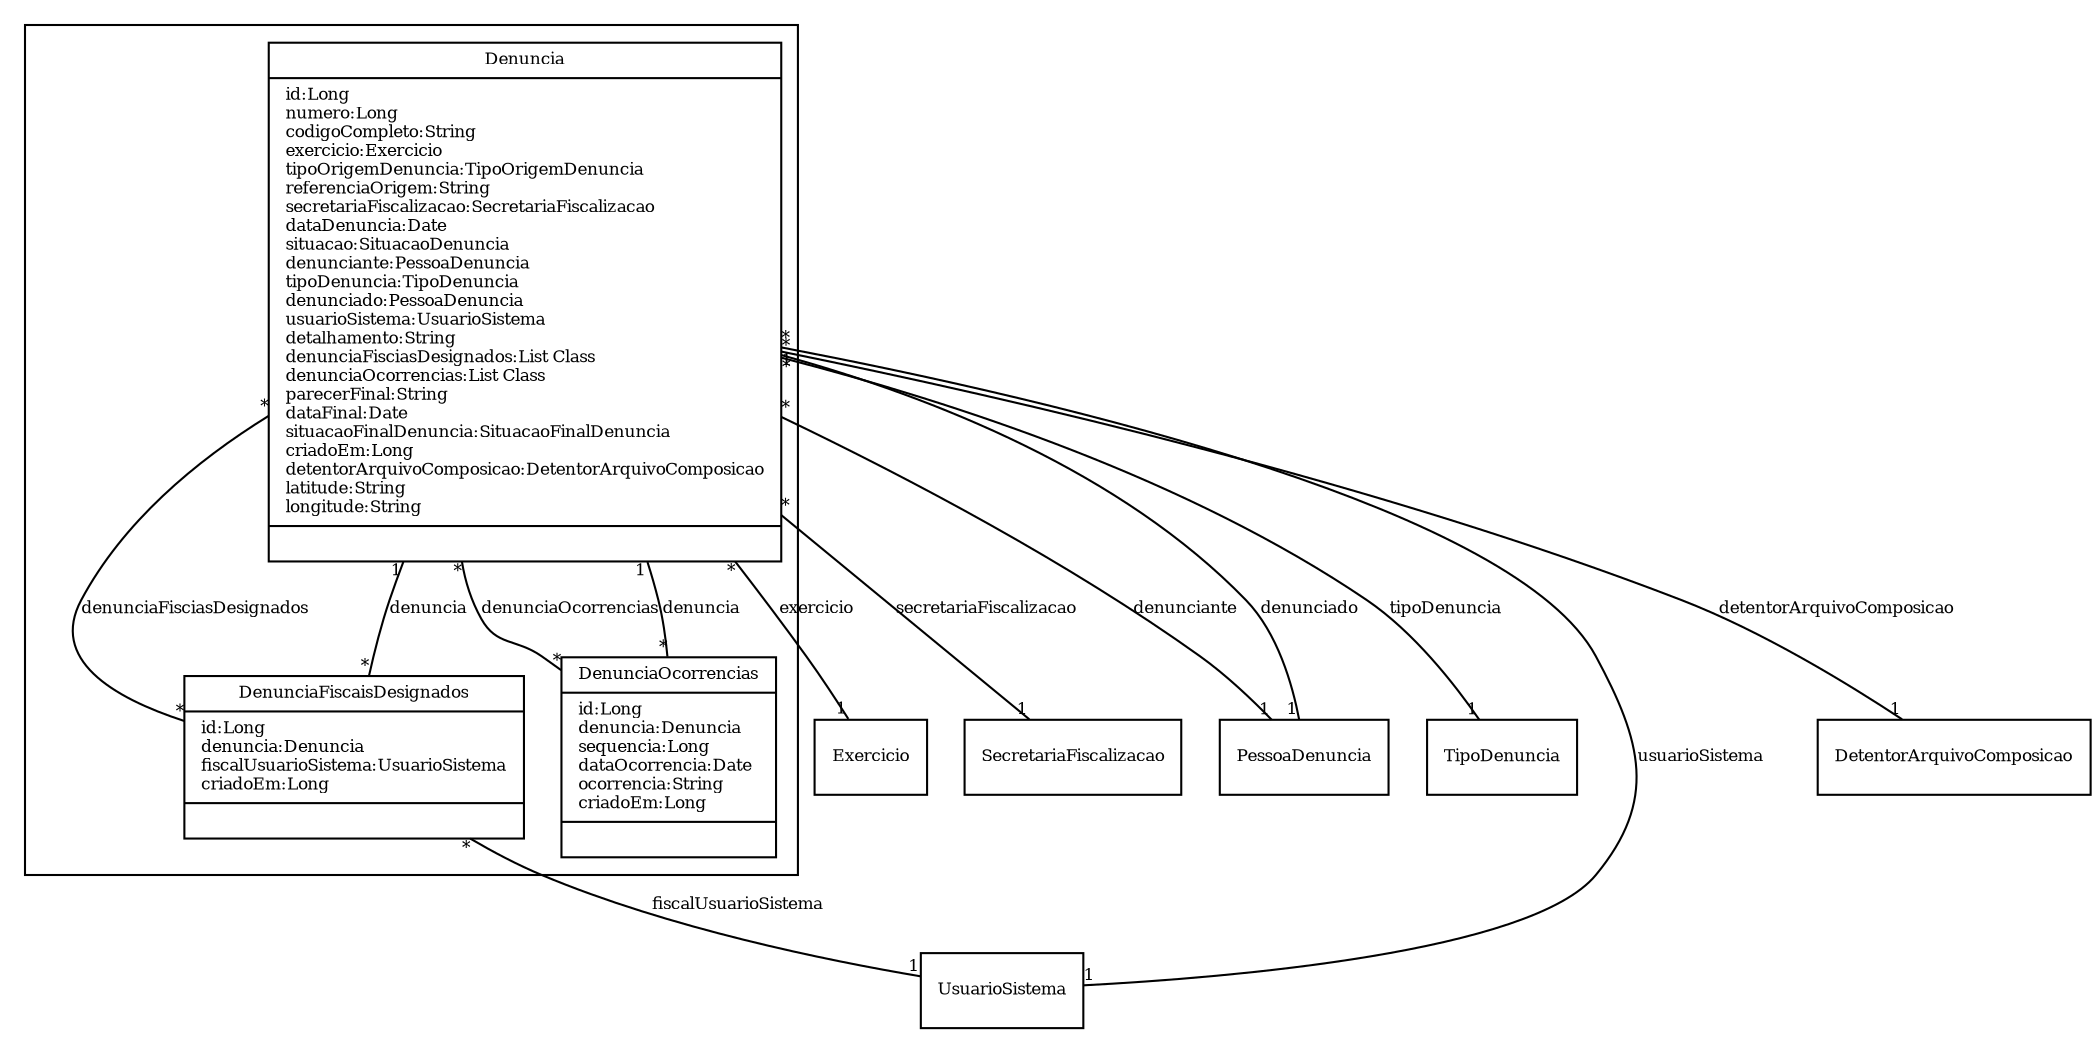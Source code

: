 digraph G{
fontname = "Times-Roman"
fontsize = 8

node [
        fontname = "Times-Roman"
        fontsize = 8
        shape = "record"
]

edge [
        fontname = "Times-Roman"
        fontsize = 8
]

subgraph clusterDENUNCIA
{
Denuncia [label = "{Denuncia|id:Long\lnumero:Long\lcodigoCompleto:String\lexercicio:Exercicio\ltipoOrigemDenuncia:TipoOrigemDenuncia\lreferenciaOrigem:String\lsecretariaFiscalizacao:SecretariaFiscalizacao\ldataDenuncia:Date\lsituacao:SituacaoDenuncia\ldenunciante:PessoaDenuncia\ltipoDenuncia:TipoDenuncia\ldenunciado:PessoaDenuncia\lusuarioSistema:UsuarioSistema\ldetalhamento:String\ldenunciaFisciasDesignados:List Class\ldenunciaOcorrencias:List Class\lparecerFinal:String\ldataFinal:Date\lsituacaoFinalDenuncia:SituacaoFinalDenuncia\lcriadoEm:Long\ldetentorArquivoComposicao:DetentorArquivoComposicao\llatitude:String\llongitude:String\l|\l}"]
DenunciaFiscaisDesignados [label = "{DenunciaFiscaisDesignados|id:Long\ldenuncia:Denuncia\lfiscalUsuarioSistema:UsuarioSistema\lcriadoEm:Long\l|\l}"]
DenunciaOcorrencias [label = "{DenunciaOcorrencias|id:Long\ldenuncia:Denuncia\lsequencia:Long\ldataOcorrencia:Date\locorrencia:String\lcriadoEm:Long\l|\l}"]
}
edge [arrowhead = "none" headlabel = "1" taillabel = "*"] Denuncia -> Exercicio [label = "exercicio"]
edge [arrowhead = "none" headlabel = "1" taillabel = "*"] Denuncia -> SecretariaFiscalizacao [label = "secretariaFiscalizacao"]
edge [arrowhead = "none" headlabel = "1" taillabel = "*"] Denuncia -> PessoaDenuncia [label = "denunciante"]
edge [arrowhead = "none" headlabel = "1" taillabel = "*"] Denuncia -> TipoDenuncia [label = "tipoDenuncia"]
edge [arrowhead = "none" headlabel = "1" taillabel = "*"] Denuncia -> PessoaDenuncia [label = "denunciado"]
edge [arrowhead = "none" headlabel = "1" taillabel = "*"] Denuncia -> UsuarioSistema [label = "usuarioSistema"]
edge [arrowhead = "none" headlabel = "*" taillabel = "*"] Denuncia -> DenunciaFiscaisDesignados [label = "denunciaFisciasDesignados"]
edge [arrowhead = "none" headlabel = "*" taillabel = "*"] Denuncia -> DenunciaOcorrencias [label = "denunciaOcorrencias"]
edge [arrowhead = "none" headlabel = "1" taillabel = "1"] Denuncia -> DetentorArquivoComposicao [label = "detentorArquivoComposicao"]
edge [arrowhead = "none" headlabel = "1" taillabel = "*"] DenunciaFiscaisDesignados -> Denuncia [label = "denuncia"]
edge [arrowhead = "none" headlabel = "1" taillabel = "*"] DenunciaFiscaisDesignados -> UsuarioSistema [label = "fiscalUsuarioSistema"]
edge [arrowhead = "none" headlabel = "1" taillabel = "*"] DenunciaOcorrencias -> Denuncia [label = "denuncia"]
}
